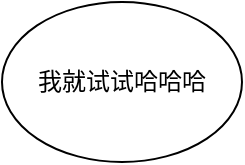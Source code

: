<mxfile version="12.0.2" type="github" pages="1"><diagram id="3nuZdY1bvp2SBJVVEcpH" name="第 1 页"><mxGraphModel dx="1408" dy="758" grid="1" gridSize="10" guides="1" tooltips="1" connect="1" arrows="1" fold="1" page="1" pageScale="1" pageWidth="827" pageHeight="1169" math="0" shadow="0"><root><mxCell id="0"/><mxCell id="1" parent="0"/><mxCell id="-HJOsfZIV8WL-sLkHJG6-1" value="我就试试哈哈哈" style="ellipse;whiteSpace=wrap;html=1;" vertex="1" parent="1"><mxGeometry x="200" y="100" width="120" height="80" as="geometry"/></mxCell></root></mxGraphModel></diagram></mxfile>